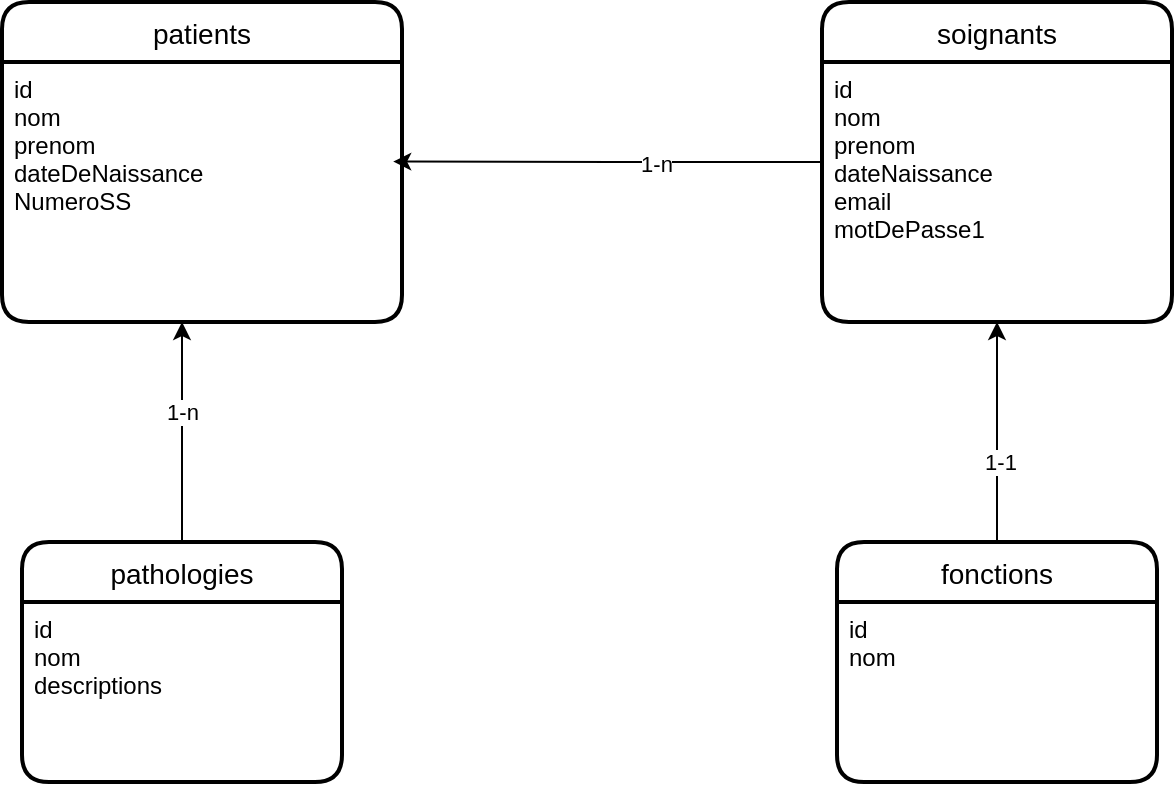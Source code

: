 <mxfile version="16.4.7" type="device"><diagram id="R2lEEEUBdFMjLlhIrx00" name="Page-1"><mxGraphModel dx="1038" dy="547" grid="1" gridSize="10" guides="1" tooltips="1" connect="1" arrows="1" fold="1" page="1" pageScale="1" pageWidth="850" pageHeight="1100" math="0" shadow="0" extFonts="Permanent Marker^https://fonts.googleapis.com/css?family=Permanent+Marker"><root><mxCell id="0"/><mxCell id="1" parent="0"/><mxCell id="XDq40Eiecf3OWmMAceMX-14" value="patients" style="swimlane;childLayout=stackLayout;horizontal=1;startSize=30;horizontalStack=0;rounded=1;fontSize=14;fontStyle=0;strokeWidth=2;resizeParent=0;resizeLast=1;shadow=0;dashed=0;align=center;" vertex="1" parent="1"><mxGeometry x="120" y="80" width="200" height="160" as="geometry"><mxRectangle x="110" y="150" width="100" height="30" as="alternateBounds"/></mxGeometry></mxCell><mxCell id="XDq40Eiecf3OWmMAceMX-15" value="id&#10;nom&#10;prenom&#10;dateDeNaissance&#10;NumeroSS" style="align=left;strokeColor=none;fillColor=none;spacingLeft=4;fontSize=12;verticalAlign=top;resizable=0;rotatable=0;part=1;" vertex="1" parent="XDq40Eiecf3OWmMAceMX-14"><mxGeometry y="30" width="200" height="130" as="geometry"/></mxCell><mxCell id="XDq40Eiecf3OWmMAceMX-23" style="edgeStyle=orthogonalEdgeStyle;rounded=0;orthogonalLoop=1;jettySize=auto;html=1;entryX=0.978;entryY=0.383;entryDx=0;entryDy=0;entryPerimeter=0;" edge="1" parent="1" source="XDq40Eiecf3OWmMAceMX-16" target="XDq40Eiecf3OWmMAceMX-15"><mxGeometry relative="1" as="geometry"/></mxCell><mxCell id="XDq40Eiecf3OWmMAceMX-26" value="1-n" style="edgeLabel;html=1;align=center;verticalAlign=middle;resizable=0;points=[];" vertex="1" connectable="0" parent="XDq40Eiecf3OWmMAceMX-23"><mxGeometry x="-0.208" y="1" relative="1" as="geometry"><mxPoint x="2" as="offset"/></mxGeometry></mxCell><mxCell id="XDq40Eiecf3OWmMAceMX-16" value="soignants" style="swimlane;childLayout=stackLayout;horizontal=1;startSize=30;horizontalStack=0;rounded=1;fontSize=14;fontStyle=0;strokeWidth=2;resizeParent=0;resizeLast=1;shadow=0;dashed=0;align=center;" vertex="1" parent="1"><mxGeometry x="530" y="80" width="175" height="160" as="geometry"/></mxCell><mxCell id="XDq40Eiecf3OWmMAceMX-22" value="id&#10;nom&#10;prenom&#10;dateNaissance&#10;email&#10;motDePasse1" style="align=left;strokeColor=none;fillColor=none;spacingLeft=4;fontSize=12;verticalAlign=top;resizable=0;rotatable=0;part=1;" vertex="1" parent="XDq40Eiecf3OWmMAceMX-16"><mxGeometry y="30" width="175" height="130" as="geometry"/></mxCell><mxCell id="XDq40Eiecf3OWmMAceMX-24" style="edgeStyle=orthogonalEdgeStyle;rounded=0;orthogonalLoop=1;jettySize=auto;html=1;" edge="1" parent="1" source="XDq40Eiecf3OWmMAceMX-20"><mxGeometry relative="1" as="geometry"><mxPoint x="210" y="240" as="targetPoint"/></mxGeometry></mxCell><mxCell id="XDq40Eiecf3OWmMAceMX-25" value="1-n" style="edgeLabel;html=1;align=center;verticalAlign=middle;resizable=0;points=[];" vertex="1" connectable="0" parent="XDq40Eiecf3OWmMAceMX-24"><mxGeometry x="0.185" y="1" relative="1" as="geometry"><mxPoint as="offset"/></mxGeometry></mxCell><mxCell id="XDq40Eiecf3OWmMAceMX-20" value="pathologies" style="swimlane;childLayout=stackLayout;horizontal=1;startSize=30;horizontalStack=0;rounded=1;fontSize=14;fontStyle=0;strokeWidth=2;resizeParent=0;resizeLast=1;shadow=0;dashed=0;align=center;" vertex="1" parent="1"><mxGeometry x="130" y="350" width="160" height="120" as="geometry"/></mxCell><mxCell id="XDq40Eiecf3OWmMAceMX-21" value="id&#10;nom&#10;descriptions" style="align=left;strokeColor=none;fillColor=none;spacingLeft=4;fontSize=12;verticalAlign=top;resizable=0;rotatable=0;part=1;" vertex="1" parent="XDq40Eiecf3OWmMAceMX-20"><mxGeometry y="30" width="160" height="90" as="geometry"/></mxCell><mxCell id="XDq40Eiecf3OWmMAceMX-29" style="edgeStyle=orthogonalEdgeStyle;rounded=0;orthogonalLoop=1;jettySize=auto;html=1;entryX=0.5;entryY=1;entryDx=0;entryDy=0;" edge="1" parent="1" source="XDq40Eiecf3OWmMAceMX-27" target="XDq40Eiecf3OWmMAceMX-22"><mxGeometry relative="1" as="geometry"/></mxCell><mxCell id="XDq40Eiecf3OWmMAceMX-30" value="1-1" style="edgeLabel;html=1;align=center;verticalAlign=middle;resizable=0;points=[];" vertex="1" connectable="0" parent="XDq40Eiecf3OWmMAceMX-29"><mxGeometry x="-0.272" y="-1" relative="1" as="geometry"><mxPoint as="offset"/></mxGeometry></mxCell><mxCell id="XDq40Eiecf3OWmMAceMX-27" value="fonctions" style="swimlane;childLayout=stackLayout;horizontal=1;startSize=30;horizontalStack=0;rounded=1;fontSize=14;fontStyle=0;strokeWidth=2;resizeParent=0;resizeLast=1;shadow=0;dashed=0;align=center;" vertex="1" parent="1"><mxGeometry x="537.5" y="350" width="160" height="120" as="geometry"/></mxCell><mxCell id="XDq40Eiecf3OWmMAceMX-28" value="id&#10;nom" style="align=left;strokeColor=none;fillColor=none;spacingLeft=4;fontSize=12;verticalAlign=top;resizable=0;rotatable=0;part=1;" vertex="1" parent="XDq40Eiecf3OWmMAceMX-27"><mxGeometry y="30" width="160" height="90" as="geometry"/></mxCell></root></mxGraphModel></diagram></mxfile>